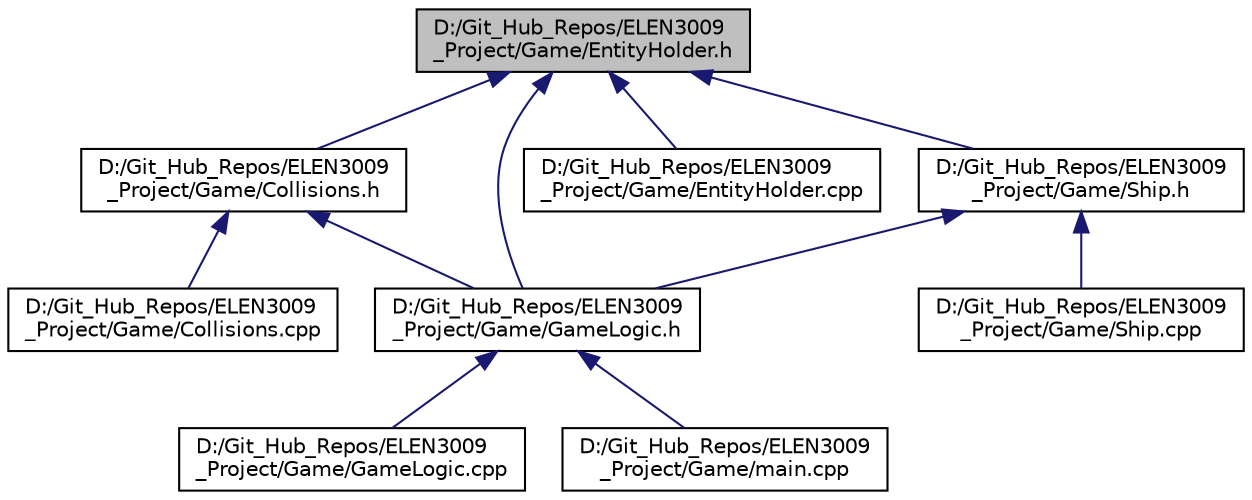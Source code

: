 digraph "D:/Git_Hub_Repos/ELEN3009_Project/Game/EntityHolder.h"
{
  edge [fontname="Helvetica",fontsize="10",labelfontname="Helvetica",labelfontsize="10"];
  node [fontname="Helvetica",fontsize="10",shape=record];
  Node1 [label="D:/Git_Hub_Repos/ELEN3009\l_Project/Game/EntityHolder.h",height=0.2,width=0.4,color="black", fillcolor="grey75", style="filled", fontcolor="black"];
  Node1 -> Node2 [dir="back",color="midnightblue",fontsize="10",style="solid",fontname="Helvetica"];
  Node2 [label="D:/Git_Hub_Repos/ELEN3009\l_Project/Game/Collisions.h",height=0.2,width=0.4,color="black", fillcolor="white", style="filled",URL="$Collisions_8h.html"];
  Node2 -> Node3 [dir="back",color="midnightblue",fontsize="10",style="solid",fontname="Helvetica"];
  Node3 [label="D:/Git_Hub_Repos/ELEN3009\l_Project/Game/Collisions.cpp",height=0.2,width=0.4,color="black", fillcolor="white", style="filled",URL="$Collisions_8cpp.html"];
  Node2 -> Node4 [dir="back",color="midnightblue",fontsize="10",style="solid",fontname="Helvetica"];
  Node4 [label="D:/Git_Hub_Repos/ELEN3009\l_Project/Game/GameLogic.h",height=0.2,width=0.4,color="black", fillcolor="white", style="filled",URL="$GameLogic_8h.html"];
  Node4 -> Node5 [dir="back",color="midnightblue",fontsize="10",style="solid",fontname="Helvetica"];
  Node5 [label="D:/Git_Hub_Repos/ELEN3009\l_Project/Game/GameLogic.cpp",height=0.2,width=0.4,color="black", fillcolor="white", style="filled",URL="$GameLogic_8cpp.html"];
  Node4 -> Node6 [dir="back",color="midnightblue",fontsize="10",style="solid",fontname="Helvetica"];
  Node6 [label="D:/Git_Hub_Repos/ELEN3009\l_Project/Game/main.cpp",height=0.2,width=0.4,color="black", fillcolor="white", style="filled",URL="$main_8cpp.html"];
  Node1 -> Node7 [dir="back",color="midnightblue",fontsize="10",style="solid",fontname="Helvetica"];
  Node7 [label="D:/Git_Hub_Repos/ELEN3009\l_Project/Game/EntityHolder.cpp",height=0.2,width=0.4,color="black", fillcolor="white", style="filled",URL="$EntityHolder_8cpp.html"];
  Node1 -> Node8 [dir="back",color="midnightblue",fontsize="10",style="solid",fontname="Helvetica"];
  Node8 [label="D:/Git_Hub_Repos/ELEN3009\l_Project/Game/Ship.h",height=0.2,width=0.4,color="black", fillcolor="white", style="filled",URL="$Ship_8h.html"];
  Node8 -> Node4 [dir="back",color="midnightblue",fontsize="10",style="solid",fontname="Helvetica"];
  Node8 -> Node9 [dir="back",color="midnightblue",fontsize="10",style="solid",fontname="Helvetica"];
  Node9 [label="D:/Git_Hub_Repos/ELEN3009\l_Project/Game/Ship.cpp",height=0.2,width=0.4,color="black", fillcolor="white", style="filled",URL="$Ship_8cpp.html"];
  Node1 -> Node4 [dir="back",color="midnightblue",fontsize="10",style="solid",fontname="Helvetica"];
}

